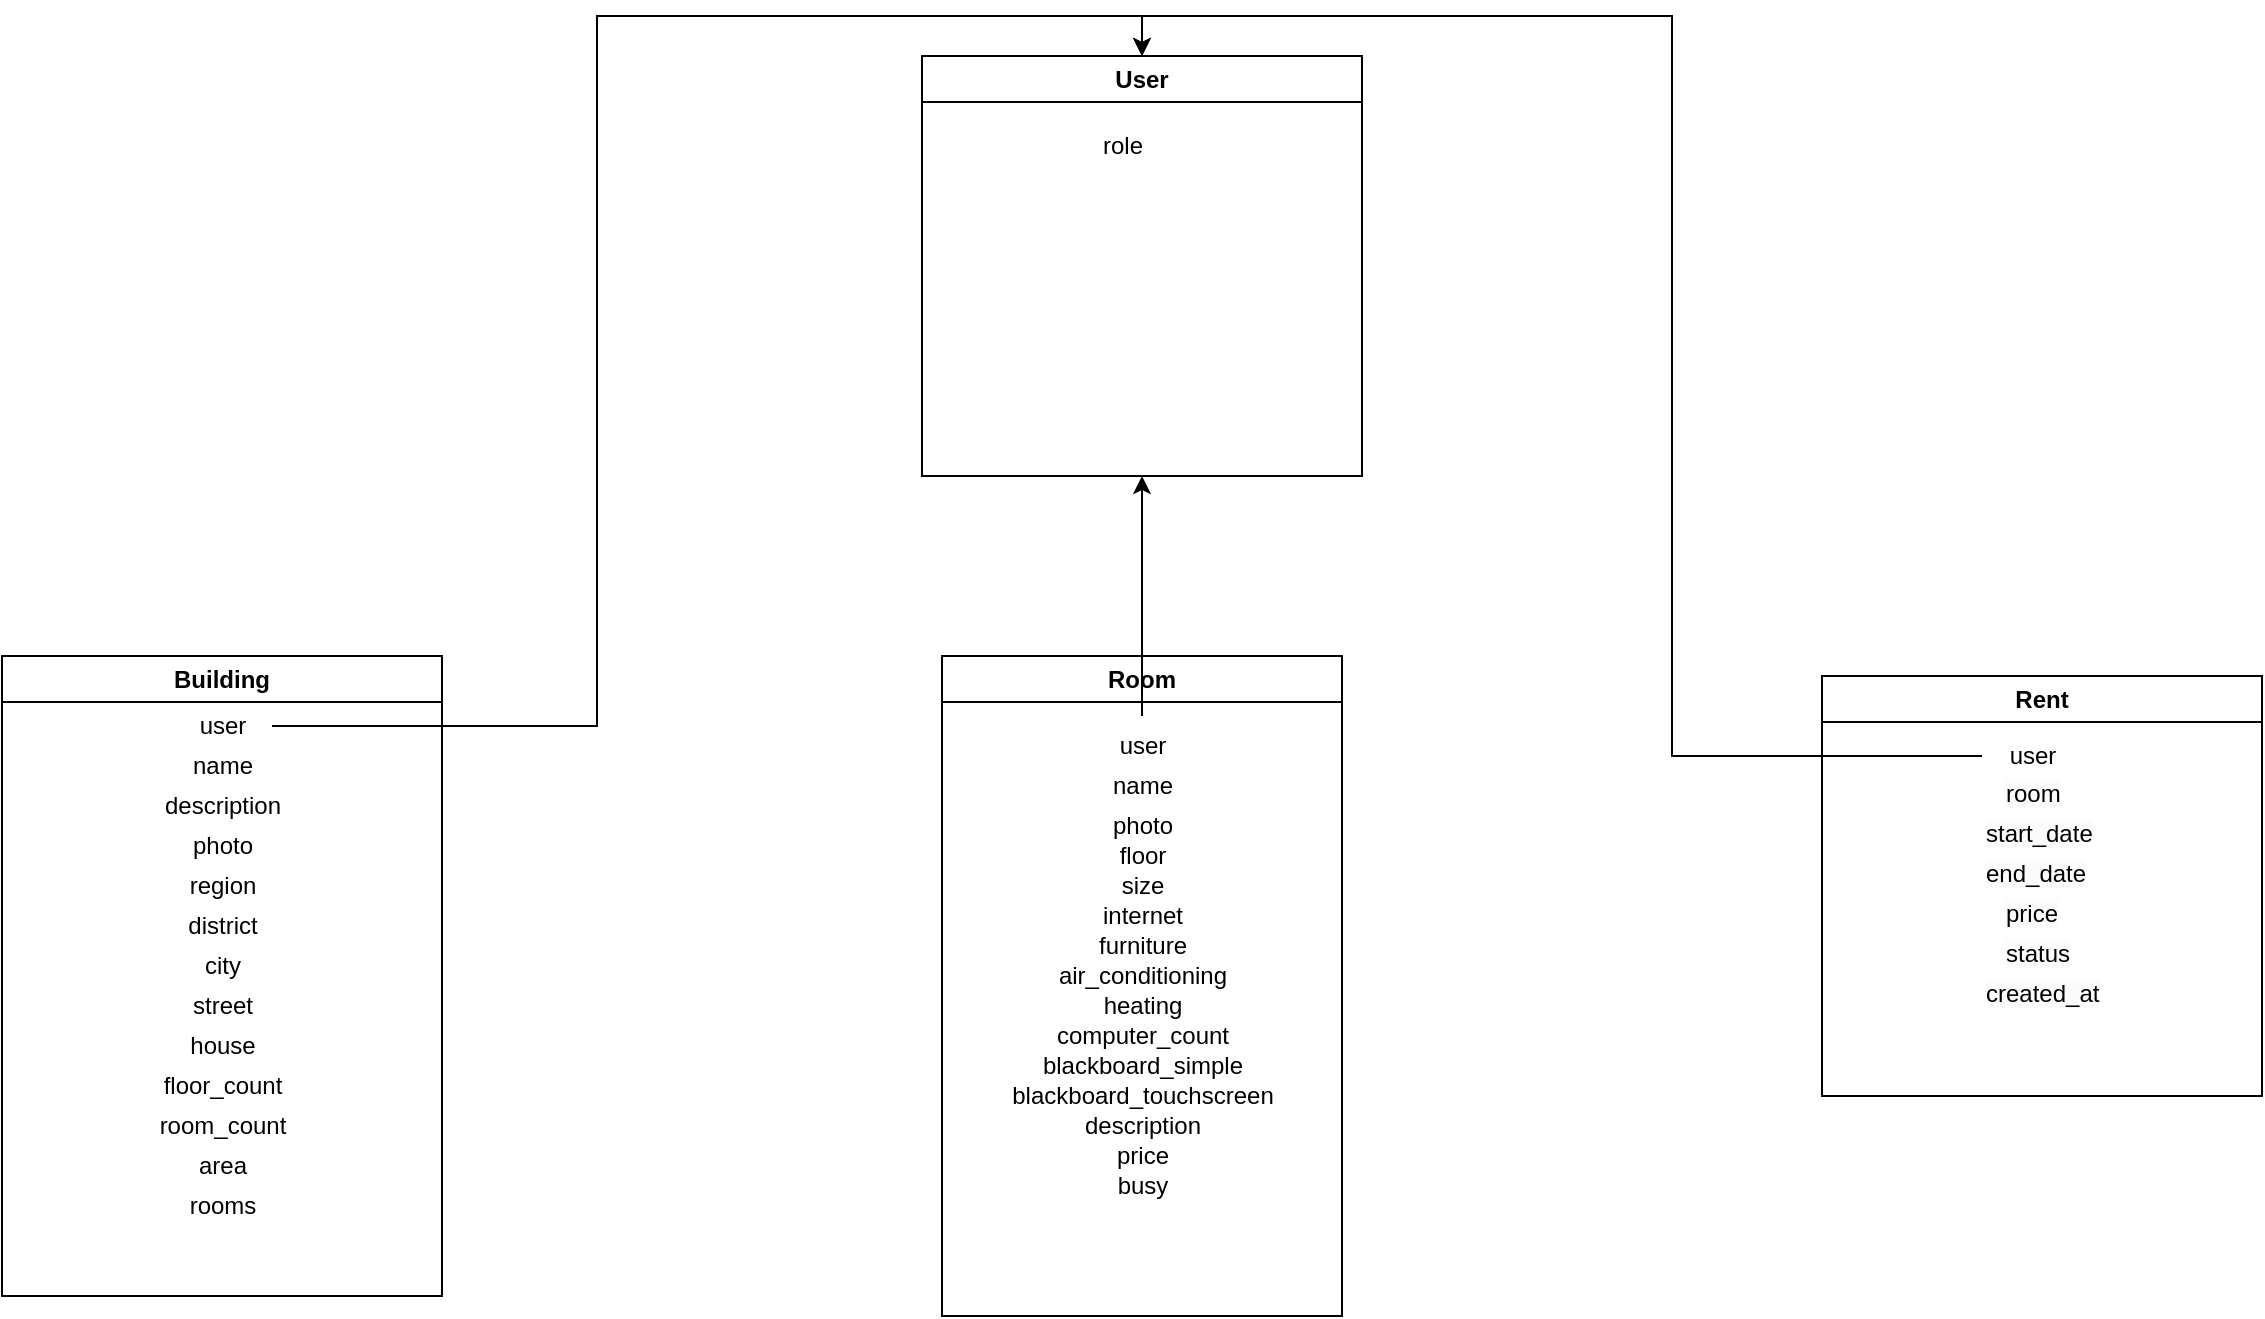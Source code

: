<mxfile version="24.8.3">
  <diagram name="Страница — 1" id="qvLaj1vb_ZrAmaPc4dI0">
    <mxGraphModel dx="2977" dy="928" grid="1" gridSize="10" guides="1" tooltips="1" connect="1" arrows="1" fold="1" page="1" pageScale="1" pageWidth="827" pageHeight="1169" math="0" shadow="0">
      <root>
        <mxCell id="0" />
        <mxCell id="1" parent="0" />
        <mxCell id="s_5k_hm7Cqsw60_5Y10m-5" value="User" style="swimlane;whiteSpace=wrap;html=1;" vertex="1" parent="1">
          <mxGeometry x="-20" y="100" width="220" height="210" as="geometry" />
        </mxCell>
        <mxCell id="s_5k_hm7Cqsw60_5Y10m-6" value="role" style="text;html=1;align=center;verticalAlign=middle;resizable=0;points=[];autosize=1;strokeColor=none;fillColor=none;" vertex="1" parent="s_5k_hm7Cqsw60_5Y10m-5">
          <mxGeometry x="80" y="30" width="40" height="30" as="geometry" />
        </mxCell>
        <mxCell id="s_5k_hm7Cqsw60_5Y10m-7" value="Room" style="swimlane;whiteSpace=wrap;html=1;" vertex="1" parent="1">
          <mxGeometry x="-10" y="400" width="200" height="330" as="geometry" />
        </mxCell>
        <mxCell id="s_5k_hm7Cqsw60_5Y10m-8" value="user" style="text;html=1;align=center;verticalAlign=middle;resizable=0;points=[];autosize=1;strokeColor=none;fillColor=none;" vertex="1" parent="s_5k_hm7Cqsw60_5Y10m-7">
          <mxGeometry x="75" y="30" width="50" height="30" as="geometry" />
        </mxCell>
        <mxCell id="s_5k_hm7Cqsw60_5Y10m-9" value="name" style="text;html=1;align=center;verticalAlign=middle;resizable=0;points=[];autosize=1;strokeColor=none;fillColor=none;" vertex="1" parent="s_5k_hm7Cqsw60_5Y10m-7">
          <mxGeometry x="75" y="50" width="50" height="30" as="geometry" />
        </mxCell>
        <mxCell id="s_5k_hm7Cqsw60_5Y10m-10" value="photo" style="text;html=1;align=center;verticalAlign=middle;resizable=0;points=[];autosize=1;strokeColor=none;fillColor=none;" vertex="1" parent="s_5k_hm7Cqsw60_5Y10m-7">
          <mxGeometry x="75" y="70" width="50" height="30" as="geometry" />
        </mxCell>
        <mxCell id="s_5k_hm7Cqsw60_5Y10m-11" value="floor" style="text;html=1;align=center;verticalAlign=middle;resizable=0;points=[];autosize=1;strokeColor=none;fillColor=none;" vertex="1" parent="s_5k_hm7Cqsw60_5Y10m-7">
          <mxGeometry x="75" y="85" width="50" height="30" as="geometry" />
        </mxCell>
        <mxCell id="s_5k_hm7Cqsw60_5Y10m-12" value="size" style="text;html=1;align=center;verticalAlign=middle;resizable=0;points=[];autosize=1;strokeColor=none;fillColor=none;" vertex="1" parent="s_5k_hm7Cqsw60_5Y10m-7">
          <mxGeometry x="80" y="100" width="40" height="30" as="geometry" />
        </mxCell>
        <mxCell id="s_5k_hm7Cqsw60_5Y10m-13" value="internet&lt;span style=&quot;color: rgba(0, 0, 0, 0); font-family: monospace; font-size: 0px; text-align: start;&quot;&gt;%3CmxGraphModel%3E%3Croot%3E%3CmxCell%20id%3D%220%22%2F%3E%3CmxCell%20id%3D%221%22%20parent%3D%220%22%2F%3E%3CmxCell%20id%3D%222%22%20value%3D%22role%22%20style%3D%22text%3Bhtml%3D1%3Balign%3Dcenter%3BverticalAlign%3Dmiddle%3Bresizable%3D0%3Bpoints%3D%5B%5D%3Bautosize%3D1%3BstrokeColor%3Dnone%3BfillColor%3Dnone%3B%22%20vertex%3D%221%22%20parent%3D%221%22%3E%3CmxGeometry%20x%3D%22390%22%20y%3D%22190%22%20width%3D%2240%22%20height%3D%2230%22%20as%3D%22geometry%22%2F%3E%3C%2FmxCell%3E%3C%2Froot%3E%3C%2FmxGraphModel%3E&lt;/span&gt;" style="text;html=1;align=center;verticalAlign=middle;resizable=0;points=[];autosize=1;strokeColor=none;fillColor=none;" vertex="1" parent="s_5k_hm7Cqsw60_5Y10m-7">
          <mxGeometry x="70" y="115" width="60" height="30" as="geometry" />
        </mxCell>
        <mxCell id="s_5k_hm7Cqsw60_5Y10m-14" value="furniture" style="text;html=1;align=center;verticalAlign=middle;resizable=0;points=[];autosize=1;strokeColor=none;fillColor=none;" vertex="1" parent="s_5k_hm7Cqsw60_5Y10m-7">
          <mxGeometry x="65" y="130" width="70" height="30" as="geometry" />
        </mxCell>
        <mxCell id="s_5k_hm7Cqsw60_5Y10m-15" value="air_conditioning" style="text;html=1;align=center;verticalAlign=middle;resizable=0;points=[];autosize=1;strokeColor=none;fillColor=none;" vertex="1" parent="s_5k_hm7Cqsw60_5Y10m-7">
          <mxGeometry x="45" y="145" width="110" height="30" as="geometry" />
        </mxCell>
        <mxCell id="s_5k_hm7Cqsw60_5Y10m-16" value="heating" style="text;html=1;align=center;verticalAlign=middle;resizable=0;points=[];autosize=1;strokeColor=none;fillColor=none;" vertex="1" parent="s_5k_hm7Cqsw60_5Y10m-7">
          <mxGeometry x="70" y="160" width="60" height="30" as="geometry" />
        </mxCell>
        <mxCell id="s_5k_hm7Cqsw60_5Y10m-17" value="computer_count" style="text;html=1;align=center;verticalAlign=middle;resizable=0;points=[];autosize=1;strokeColor=none;fillColor=none;" vertex="1" parent="s_5k_hm7Cqsw60_5Y10m-7">
          <mxGeometry x="45" y="175" width="110" height="30" as="geometry" />
        </mxCell>
        <mxCell id="s_5k_hm7Cqsw60_5Y10m-18" value="blackboard_simple" style="text;html=1;align=center;verticalAlign=middle;resizable=0;points=[];autosize=1;strokeColor=none;fillColor=none;" vertex="1" parent="s_5k_hm7Cqsw60_5Y10m-7">
          <mxGeometry x="40" y="190" width="120" height="30" as="geometry" />
        </mxCell>
        <mxCell id="s_5k_hm7Cqsw60_5Y10m-19" value="blackboard_touchscreen" style="text;html=1;align=center;verticalAlign=middle;resizable=0;points=[];autosize=1;strokeColor=none;fillColor=none;" vertex="1" parent="s_5k_hm7Cqsw60_5Y10m-7">
          <mxGeometry x="25" y="205" width="150" height="30" as="geometry" />
        </mxCell>
        <mxCell id="s_5k_hm7Cqsw60_5Y10m-20" value="description" style="text;html=1;align=center;verticalAlign=middle;resizable=0;points=[];autosize=1;strokeColor=none;fillColor=none;" vertex="1" parent="s_5k_hm7Cqsw60_5Y10m-7">
          <mxGeometry x="60" y="220" width="80" height="30" as="geometry" />
        </mxCell>
        <mxCell id="s_5k_hm7Cqsw60_5Y10m-21" value="price" style="text;html=1;align=center;verticalAlign=middle;resizable=0;points=[];autosize=1;strokeColor=none;fillColor=none;" vertex="1" parent="s_5k_hm7Cqsw60_5Y10m-7">
          <mxGeometry x="75" y="235" width="50" height="30" as="geometry" />
        </mxCell>
        <mxCell id="s_5k_hm7Cqsw60_5Y10m-22" value="busy" style="text;html=1;align=center;verticalAlign=middle;resizable=0;points=[];autosize=1;strokeColor=none;fillColor=none;" vertex="1" parent="s_5k_hm7Cqsw60_5Y10m-7">
          <mxGeometry x="75" y="250" width="50" height="30" as="geometry" />
        </mxCell>
        <mxCell id="s_5k_hm7Cqsw60_5Y10m-23" value="Building" style="swimlane;whiteSpace=wrap;html=1;" vertex="1" parent="1">
          <mxGeometry x="-480" y="400" width="220" height="320" as="geometry" />
        </mxCell>
        <mxCell id="s_5k_hm7Cqsw60_5Y10m-24" value="user" style="text;html=1;align=center;verticalAlign=middle;resizable=0;points=[];autosize=1;strokeColor=none;fillColor=none;" vertex="1" parent="s_5k_hm7Cqsw60_5Y10m-23">
          <mxGeometry x="85" y="20" width="50" height="30" as="geometry" />
        </mxCell>
        <mxCell id="s_5k_hm7Cqsw60_5Y10m-25" value="name" style="text;html=1;align=center;verticalAlign=middle;resizable=0;points=[];autosize=1;strokeColor=none;fillColor=none;" vertex="1" parent="s_5k_hm7Cqsw60_5Y10m-23">
          <mxGeometry x="85" y="40" width="50" height="30" as="geometry" />
        </mxCell>
        <mxCell id="s_5k_hm7Cqsw60_5Y10m-26" value="description" style="text;html=1;align=center;verticalAlign=middle;resizable=0;points=[];autosize=1;strokeColor=none;fillColor=none;" vertex="1" parent="s_5k_hm7Cqsw60_5Y10m-23">
          <mxGeometry x="70" y="60" width="80" height="30" as="geometry" />
        </mxCell>
        <mxCell id="s_5k_hm7Cqsw60_5Y10m-31" value="photo" style="text;html=1;align=center;verticalAlign=middle;resizable=0;points=[];autosize=1;strokeColor=none;fillColor=none;" vertex="1" parent="s_5k_hm7Cqsw60_5Y10m-23">
          <mxGeometry x="85" y="80" width="50" height="30" as="geometry" />
        </mxCell>
        <mxCell id="s_5k_hm7Cqsw60_5Y10m-32" value="region" style="text;html=1;align=center;verticalAlign=middle;resizable=0;points=[];autosize=1;strokeColor=none;fillColor=none;" vertex="1" parent="s_5k_hm7Cqsw60_5Y10m-23">
          <mxGeometry x="80" y="100" width="60" height="30" as="geometry" />
        </mxCell>
        <mxCell id="s_5k_hm7Cqsw60_5Y10m-33" value="district" style="text;html=1;align=center;verticalAlign=middle;resizable=0;points=[];autosize=1;strokeColor=none;fillColor=none;" vertex="1" parent="s_5k_hm7Cqsw60_5Y10m-23">
          <mxGeometry x="80" y="120" width="60" height="30" as="geometry" />
        </mxCell>
        <mxCell id="s_5k_hm7Cqsw60_5Y10m-34" value="city" style="text;html=1;align=center;verticalAlign=middle;resizable=0;points=[];autosize=1;strokeColor=none;fillColor=none;" vertex="1" parent="s_5k_hm7Cqsw60_5Y10m-23">
          <mxGeometry x="90" y="140" width="40" height="30" as="geometry" />
        </mxCell>
        <mxCell id="s_5k_hm7Cqsw60_5Y10m-35" value="street" style="text;html=1;align=center;verticalAlign=middle;resizable=0;points=[];autosize=1;strokeColor=none;fillColor=none;" vertex="1" parent="s_5k_hm7Cqsw60_5Y10m-23">
          <mxGeometry x="85" y="160" width="50" height="30" as="geometry" />
        </mxCell>
        <mxCell id="s_5k_hm7Cqsw60_5Y10m-36" value="house" style="text;html=1;align=center;verticalAlign=middle;resizable=0;points=[];autosize=1;strokeColor=none;fillColor=none;" vertex="1" parent="s_5k_hm7Cqsw60_5Y10m-23">
          <mxGeometry x="80" y="180" width="60" height="30" as="geometry" />
        </mxCell>
        <mxCell id="s_5k_hm7Cqsw60_5Y10m-37" value="floor_count" style="text;html=1;align=center;verticalAlign=middle;resizable=0;points=[];autosize=1;strokeColor=none;fillColor=none;" vertex="1" parent="s_5k_hm7Cqsw60_5Y10m-23">
          <mxGeometry x="70" y="200" width="80" height="30" as="geometry" />
        </mxCell>
        <mxCell id="s_5k_hm7Cqsw60_5Y10m-38" value="room_count" style="text;html=1;align=center;verticalAlign=middle;resizable=0;points=[];autosize=1;strokeColor=none;fillColor=none;" vertex="1" parent="s_5k_hm7Cqsw60_5Y10m-23">
          <mxGeometry x="65" y="220" width="90" height="30" as="geometry" />
        </mxCell>
        <mxCell id="s_5k_hm7Cqsw60_5Y10m-39" value="area" style="text;html=1;align=center;verticalAlign=middle;resizable=0;points=[];autosize=1;strokeColor=none;fillColor=none;" vertex="1" parent="s_5k_hm7Cqsw60_5Y10m-23">
          <mxGeometry x="85" y="240" width="50" height="30" as="geometry" />
        </mxCell>
        <mxCell id="s_5k_hm7Cqsw60_5Y10m-40" value="rooms" style="text;html=1;align=center;verticalAlign=middle;resizable=0;points=[];autosize=1;strokeColor=none;fillColor=none;" vertex="1" parent="s_5k_hm7Cqsw60_5Y10m-23">
          <mxGeometry x="80" y="260" width="60" height="30" as="geometry" />
        </mxCell>
        <mxCell id="s_5k_hm7Cqsw60_5Y10m-41" value="Rent" style="swimlane;whiteSpace=wrap;html=1;" vertex="1" parent="1">
          <mxGeometry x="430" y="410" width="220" height="210" as="geometry" />
        </mxCell>
        <mxCell id="s_5k_hm7Cqsw60_5Y10m-42" value="user" style="text;html=1;align=center;verticalAlign=middle;resizable=0;points=[];autosize=1;strokeColor=none;fillColor=none;" vertex="1" parent="s_5k_hm7Cqsw60_5Y10m-41">
          <mxGeometry x="80" y="25" width="50" height="30" as="geometry" />
        </mxCell>
        <mxCell id="s_5k_hm7Cqsw60_5Y10m-45" value="&lt;span style=&quot;color: rgb(0, 0, 0); font-family: Helvetica; font-size: 12px; font-style: normal; font-variant-ligatures: normal; font-variant-caps: normal; font-weight: 400; letter-spacing: normal; orphans: 2; text-align: center; text-indent: 0px; text-transform: none; widows: 2; word-spacing: 0px; -webkit-text-stroke-width: 0px; white-space: nowrap; background-color: rgb(251, 251, 251); text-decoration-thickness: initial; text-decoration-style: initial; text-decoration-color: initial; display: inline !important; float: none;&quot;&gt;room&lt;/span&gt;" style="text;whiteSpace=wrap;html=1;" vertex="1" parent="s_5k_hm7Cqsw60_5Y10m-41">
          <mxGeometry x="90" y="45" width="60" height="40" as="geometry" />
        </mxCell>
        <mxCell id="s_5k_hm7Cqsw60_5Y10m-46" value="&lt;span style=&quot;color: rgb(0, 0, 0); font-family: Helvetica; font-size: 12px; font-style: normal; font-variant-ligatures: normal; font-variant-caps: normal; font-weight: 400; letter-spacing: normal; orphans: 2; text-align: center; text-indent: 0px; text-transform: none; widows: 2; word-spacing: 0px; -webkit-text-stroke-width: 0px; white-space: nowrap; background-color: rgb(251, 251, 251); text-decoration-thickness: initial; text-decoration-style: initial; text-decoration-color: initial; display: inline !important; float: none;&quot;&gt;start_date&lt;/span&gt;" style="text;whiteSpace=wrap;html=1;" vertex="1" parent="s_5k_hm7Cqsw60_5Y10m-41">
          <mxGeometry x="80" y="65" width="60" height="40" as="geometry" />
        </mxCell>
        <mxCell id="s_5k_hm7Cqsw60_5Y10m-47" value="&lt;span style=&quot;color: rgb(0, 0, 0); font-family: Helvetica; font-size: 12px; font-style: normal; font-variant-ligatures: normal; font-variant-caps: normal; font-weight: 400; letter-spacing: normal; orphans: 2; text-align: center; text-indent: 0px; text-transform: none; widows: 2; word-spacing: 0px; -webkit-text-stroke-width: 0px; white-space: nowrap; background-color: rgb(251, 251, 251); text-decoration-thickness: initial; text-decoration-style: initial; text-decoration-color: initial; display: inline !important; float: none;&quot;&gt;end_date&lt;/span&gt;" style="text;whiteSpace=wrap;html=1;" vertex="1" parent="s_5k_hm7Cqsw60_5Y10m-41">
          <mxGeometry x="80" y="85" width="60" height="40" as="geometry" />
        </mxCell>
        <mxCell id="s_5k_hm7Cqsw60_5Y10m-48" value="&lt;span style=&quot;color: rgb(0, 0, 0); font-family: Helvetica; font-size: 12px; font-style: normal; font-variant-ligatures: normal; font-variant-caps: normal; font-weight: 400; letter-spacing: normal; orphans: 2; text-align: center; text-indent: 0px; text-transform: none; widows: 2; word-spacing: 0px; -webkit-text-stroke-width: 0px; white-space: nowrap; background-color: rgb(251, 251, 251); text-decoration-thickness: initial; text-decoration-style: initial; text-decoration-color: initial; display: inline !important; float: none;&quot;&gt;price&lt;/span&gt;" style="text;whiteSpace=wrap;html=1;" vertex="1" parent="s_5k_hm7Cqsw60_5Y10m-41">
          <mxGeometry x="90" y="105" width="60" height="40" as="geometry" />
        </mxCell>
        <mxCell id="s_5k_hm7Cqsw60_5Y10m-49" value="&lt;span style=&quot;color: rgb(0, 0, 0); font-family: Helvetica; font-size: 12px; font-style: normal; font-variant-ligatures: normal; font-variant-caps: normal; font-weight: 400; letter-spacing: normal; orphans: 2; text-align: center; text-indent: 0px; text-transform: none; widows: 2; word-spacing: 0px; -webkit-text-stroke-width: 0px; white-space: nowrap; background-color: rgb(251, 251, 251); text-decoration-thickness: initial; text-decoration-style: initial; text-decoration-color: initial; display: inline !important; float: none;&quot;&gt;status&lt;/span&gt;" style="text;whiteSpace=wrap;html=1;" vertex="1" parent="s_5k_hm7Cqsw60_5Y10m-41">
          <mxGeometry x="90" y="125" width="60" height="40" as="geometry" />
        </mxCell>
        <mxCell id="s_5k_hm7Cqsw60_5Y10m-50" value="&lt;span style=&quot;color: rgb(0, 0, 0); font-family: Helvetica; font-size: 12px; font-style: normal; font-variant-ligatures: normal; font-variant-caps: normal; font-weight: 400; letter-spacing: normal; orphans: 2; text-align: center; text-indent: 0px; text-transform: none; widows: 2; word-spacing: 0px; -webkit-text-stroke-width: 0px; white-space: nowrap; background-color: rgb(251, 251, 251); text-decoration-thickness: initial; text-decoration-style: initial; text-decoration-color: initial; display: inline !important; float: none;&quot;&gt;created_at&lt;/span&gt;" style="text;whiteSpace=wrap;html=1;" vertex="1" parent="s_5k_hm7Cqsw60_5Y10m-41">
          <mxGeometry x="80" y="145" width="60" height="40" as="geometry" />
        </mxCell>
        <mxCell id="s_5k_hm7Cqsw60_5Y10m-52" style="edgeStyle=orthogonalEdgeStyle;rounded=0;orthogonalLoop=1;jettySize=auto;html=1;entryX=0.5;entryY=0;entryDx=0;entryDy=0;" edge="1" parent="1" source="s_5k_hm7Cqsw60_5Y10m-24" target="s_5k_hm7Cqsw60_5Y10m-5">
          <mxGeometry relative="1" as="geometry" />
        </mxCell>
        <mxCell id="s_5k_hm7Cqsw60_5Y10m-54" style="edgeStyle=orthogonalEdgeStyle;rounded=0;orthogonalLoop=1;jettySize=auto;html=1;entryX=0.5;entryY=1;entryDx=0;entryDy=0;" edge="1" parent="1" source="s_5k_hm7Cqsw60_5Y10m-8" target="s_5k_hm7Cqsw60_5Y10m-5">
          <mxGeometry relative="1" as="geometry" />
        </mxCell>
        <mxCell id="s_5k_hm7Cqsw60_5Y10m-55" style="edgeStyle=orthogonalEdgeStyle;rounded=0;orthogonalLoop=1;jettySize=auto;html=1;entryX=0.5;entryY=0;entryDx=0;entryDy=0;" edge="1" parent="1" source="s_5k_hm7Cqsw60_5Y10m-42" target="s_5k_hm7Cqsw60_5Y10m-5">
          <mxGeometry relative="1" as="geometry" />
        </mxCell>
      </root>
    </mxGraphModel>
  </diagram>
</mxfile>
